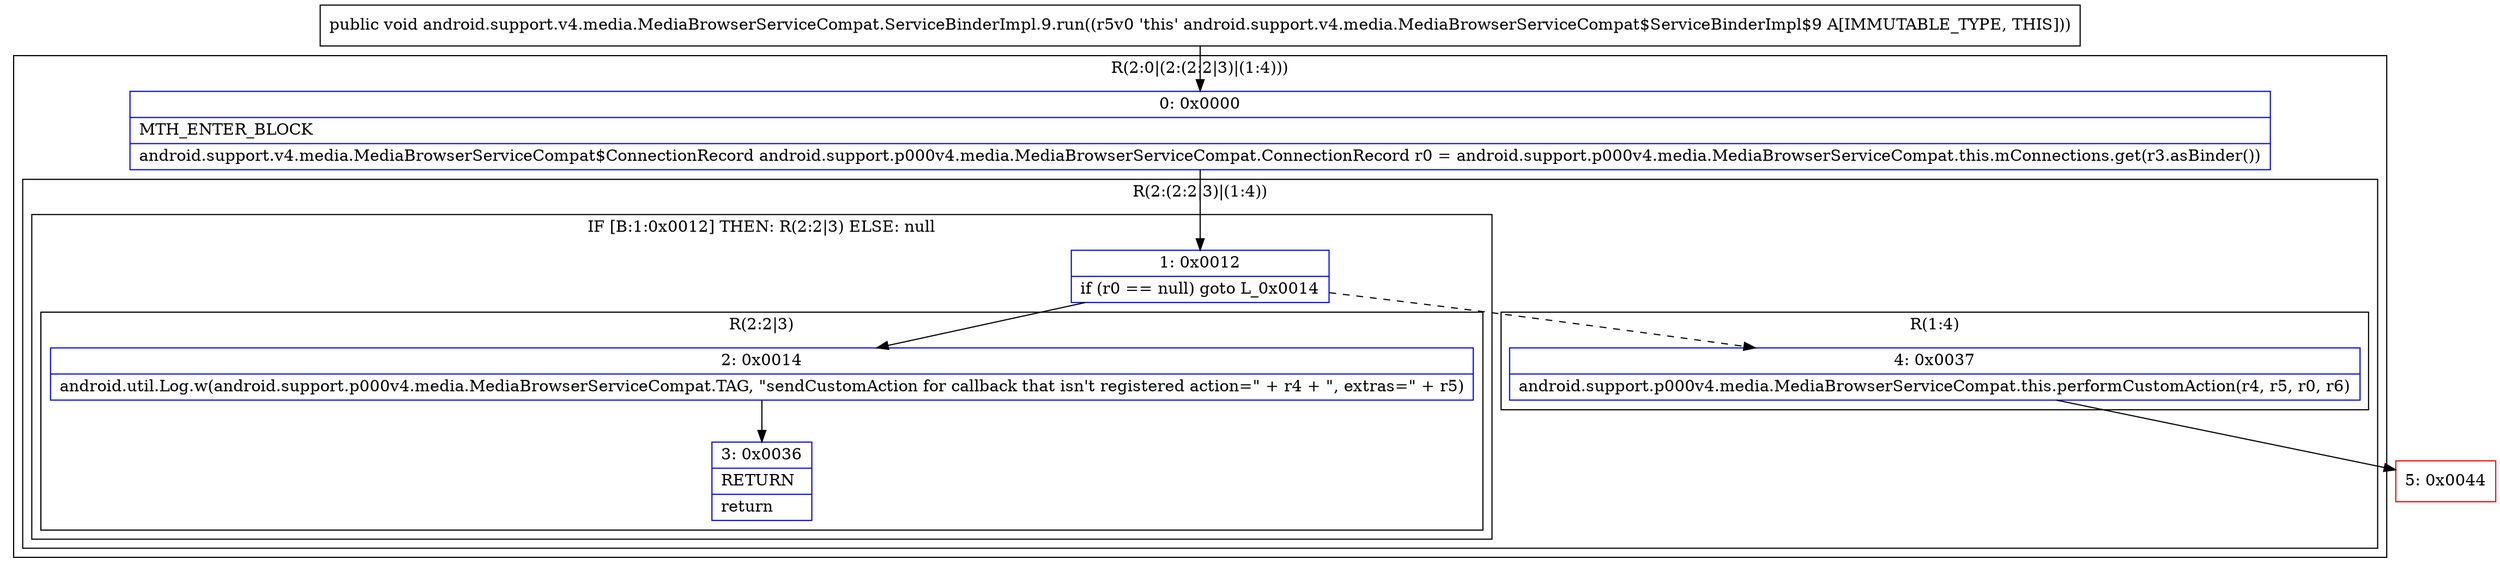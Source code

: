 digraph "CFG forandroid.support.v4.media.MediaBrowserServiceCompat.ServiceBinderImpl.9.run()V" {
subgraph cluster_Region_1586019948 {
label = "R(2:0|(2:(2:2|3)|(1:4)))";
node [shape=record,color=blue];
Node_0 [shape=record,label="{0\:\ 0x0000|MTH_ENTER_BLOCK\l|android.support.v4.media.MediaBrowserServiceCompat$ConnectionRecord android.support.p000v4.media.MediaBrowserServiceCompat.ConnectionRecord r0 = android.support.p000v4.media.MediaBrowserServiceCompat.this.mConnections.get(r3.asBinder())\l}"];
subgraph cluster_Region_1577592967 {
label = "R(2:(2:2|3)|(1:4))";
node [shape=record,color=blue];
subgraph cluster_IfRegion_2041349137 {
label = "IF [B:1:0x0012] THEN: R(2:2|3) ELSE: null";
node [shape=record,color=blue];
Node_1 [shape=record,label="{1\:\ 0x0012|if (r0 == null) goto L_0x0014\l}"];
subgraph cluster_Region_329227039 {
label = "R(2:2|3)";
node [shape=record,color=blue];
Node_2 [shape=record,label="{2\:\ 0x0014|android.util.Log.w(android.support.p000v4.media.MediaBrowserServiceCompat.TAG, \"sendCustomAction for callback that isn't registered action=\" + r4 + \", extras=\" + r5)\l}"];
Node_3 [shape=record,label="{3\:\ 0x0036|RETURN\l|return\l}"];
}
}
subgraph cluster_Region_712818853 {
label = "R(1:4)";
node [shape=record,color=blue];
Node_4 [shape=record,label="{4\:\ 0x0037|android.support.p000v4.media.MediaBrowserServiceCompat.this.performCustomAction(r4, r5, r0, r6)\l}"];
}
}
}
Node_5 [shape=record,color=red,label="{5\:\ 0x0044}"];
MethodNode[shape=record,label="{public void android.support.v4.media.MediaBrowserServiceCompat.ServiceBinderImpl.9.run((r5v0 'this' android.support.v4.media.MediaBrowserServiceCompat$ServiceBinderImpl$9 A[IMMUTABLE_TYPE, THIS])) }"];
MethodNode -> Node_0;
Node_0 -> Node_1;
Node_1 -> Node_2;
Node_1 -> Node_4[style=dashed];
Node_2 -> Node_3;
Node_4 -> Node_5;
}

